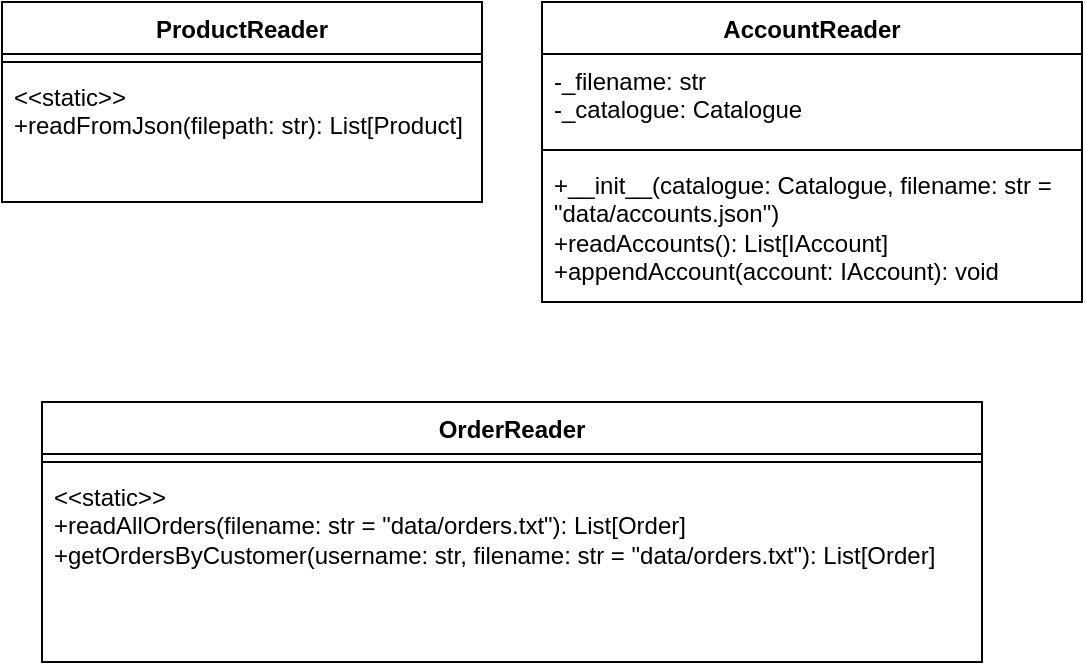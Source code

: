 <mxfile version="27.1.4">
  <diagram id="wMg1QiTSwl2f3G2fWmTA" name="Page-1">
    <mxGraphModel dx="595" dy="341" grid="1" gridSize="10" guides="1" tooltips="1" connect="1" arrows="1" fold="1" page="1" pageScale="1" pageWidth="3300" pageHeight="4681" math="0" shadow="0">
      <root>
        <mxCell id="0" />
        <mxCell id="1" parent="0" />
        <mxCell id="R2J4LhnQrjmQkATADMXI-1" value="ProductReader" style="swimlane;fontStyle=1;align=center;verticalAlign=top;childLayout=stackLayout;horizontal=1;startSize=26;horizontalStack=0;resizeParent=1;resizeParentMax=0;resizeLast=0;collapsible=1;marginBottom=0;whiteSpace=wrap;html=1;" vertex="1" parent="1">
          <mxGeometry x="310" y="240" width="240" height="100" as="geometry" />
        </mxCell>
        <mxCell id="R2J4LhnQrjmQkATADMXI-3" value="" style="line;strokeWidth=1;fillColor=none;align=left;verticalAlign=middle;spacingTop=-1;spacingLeft=3;spacingRight=3;rotatable=0;labelPosition=right;points=[];portConstraint=eastwest;strokeColor=inherit;" vertex="1" parent="R2J4LhnQrjmQkATADMXI-1">
          <mxGeometry y="26" width="240" height="8" as="geometry" />
        </mxCell>
        <mxCell id="R2J4LhnQrjmQkATADMXI-4" value="&lt;div&gt;&amp;lt;&amp;lt;static&amp;gt;&amp;gt;&lt;/div&gt;&lt;div&gt;+readFromJson(filepath: str): List[Product]&lt;/div&gt;" style="text;strokeColor=none;fillColor=none;align=left;verticalAlign=top;spacingLeft=4;spacingRight=4;overflow=hidden;rotatable=0;points=[[0,0.5],[1,0.5]];portConstraint=eastwest;whiteSpace=wrap;html=1;" vertex="1" parent="R2J4LhnQrjmQkATADMXI-1">
          <mxGeometry y="34" width="240" height="66" as="geometry" />
        </mxCell>
        <mxCell id="R2J4LhnQrjmQkATADMXI-5" value="AccountReader" style="swimlane;fontStyle=1;align=center;verticalAlign=top;childLayout=stackLayout;horizontal=1;startSize=26;horizontalStack=0;resizeParent=1;resizeParentMax=0;resizeLast=0;collapsible=1;marginBottom=0;whiteSpace=wrap;html=1;" vertex="1" parent="1">
          <mxGeometry x="580" y="240" width="270" height="150" as="geometry" />
        </mxCell>
        <mxCell id="R2J4LhnQrjmQkATADMXI-6" value="&lt;div&gt;-_filename: str&lt;/div&gt;&lt;div&gt;-_catalogue: Catalogue&lt;/div&gt;" style="text;strokeColor=none;fillColor=none;align=left;verticalAlign=top;spacingLeft=4;spacingRight=4;overflow=hidden;rotatable=0;points=[[0,0.5],[1,0.5]];portConstraint=eastwest;whiteSpace=wrap;html=1;" vertex="1" parent="R2J4LhnQrjmQkATADMXI-5">
          <mxGeometry y="26" width="270" height="44" as="geometry" />
        </mxCell>
        <mxCell id="R2J4LhnQrjmQkATADMXI-7" value="" style="line;strokeWidth=1;fillColor=none;align=left;verticalAlign=middle;spacingTop=-1;spacingLeft=3;spacingRight=3;rotatable=0;labelPosition=right;points=[];portConstraint=eastwest;strokeColor=inherit;" vertex="1" parent="R2J4LhnQrjmQkATADMXI-5">
          <mxGeometry y="70" width="270" height="8" as="geometry" />
        </mxCell>
        <mxCell id="R2J4LhnQrjmQkATADMXI-8" value="&lt;div&gt;+__init__(catalogue: Catalogue, filename: str = &quot;data/accounts.json&quot;)&lt;/div&gt;&lt;div&gt;+readAccounts(): List[IAccount]&lt;/div&gt;&lt;div&gt;+appendAccount(account: IAccount): void&lt;/div&gt;" style="text;strokeColor=none;fillColor=none;align=left;verticalAlign=top;spacingLeft=4;spacingRight=4;overflow=hidden;rotatable=0;points=[[0,0.5],[1,0.5]];portConstraint=eastwest;whiteSpace=wrap;html=1;" vertex="1" parent="R2J4LhnQrjmQkATADMXI-5">
          <mxGeometry y="78" width="270" height="72" as="geometry" />
        </mxCell>
        <mxCell id="R2J4LhnQrjmQkATADMXI-9" value="OrderReader" style="swimlane;fontStyle=1;align=center;verticalAlign=top;childLayout=stackLayout;horizontal=1;startSize=26;horizontalStack=0;resizeParent=1;resizeParentMax=0;resizeLast=0;collapsible=1;marginBottom=0;whiteSpace=wrap;html=1;" vertex="1" parent="1">
          <mxGeometry x="330" y="440" width="470" height="130" as="geometry" />
        </mxCell>
        <mxCell id="R2J4LhnQrjmQkATADMXI-11" value="" style="line;strokeWidth=1;fillColor=none;align=left;verticalAlign=middle;spacingTop=-1;spacingLeft=3;spacingRight=3;rotatable=0;labelPosition=right;points=[];portConstraint=eastwest;strokeColor=inherit;" vertex="1" parent="R2J4LhnQrjmQkATADMXI-9">
          <mxGeometry y="26" width="470" height="8" as="geometry" />
        </mxCell>
        <mxCell id="R2J4LhnQrjmQkATADMXI-12" value="&lt;div&gt;&amp;lt;&amp;lt;static&amp;gt;&amp;gt;&lt;/div&gt;&lt;div&gt;+readAllOrders(filename: str = &quot;data/orders.txt&quot;): List[Order]&lt;/div&gt;&lt;div&gt;&lt;span style=&quot;background-color: transparent; color: light-dark(rgb(0, 0, 0), rgb(255, 255, 255));&quot;&gt;+getOrdersByCustomer(username: str, filename: str = &quot;data/orders.txt&quot;): List[Order]&lt;/span&gt;&lt;/div&gt;" style="text;strokeColor=none;fillColor=none;align=left;verticalAlign=top;spacingLeft=4;spacingRight=4;overflow=hidden;rotatable=0;points=[[0,0.5],[1,0.5]];portConstraint=eastwest;whiteSpace=wrap;html=1;" vertex="1" parent="R2J4LhnQrjmQkATADMXI-9">
          <mxGeometry y="34" width="470" height="96" as="geometry" />
        </mxCell>
      </root>
    </mxGraphModel>
  </diagram>
</mxfile>

